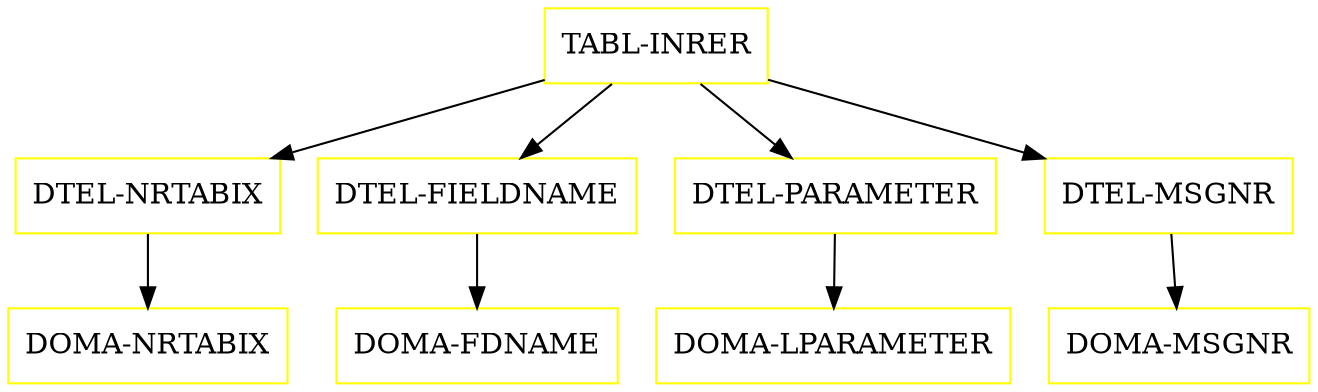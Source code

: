 digraph G {
  "TABL-INRER" [shape=box,color=yellow];
  "DTEL-NRTABIX" [shape=box,color=yellow,URL="./DTEL_NRTABIX.html"];
  "DOMA-NRTABIX" [shape=box,color=yellow,URL="./DOMA_NRTABIX.html"];
  "DTEL-FIELDNAME" [shape=box,color=yellow,URL="./DTEL_FIELDNAME.html"];
  "DOMA-FDNAME" [shape=box,color=yellow,URL="./DOMA_FDNAME.html"];
  "DTEL-PARAMETER" [shape=box,color=yellow,URL="./DTEL_PARAMETER.html"];
  "DOMA-LPARAMETER" [shape=box,color=yellow,URL="./DOMA_LPARAMETER.html"];
  "DTEL-MSGNR" [shape=box,color=yellow,URL="./DTEL_MSGNR.html"];
  "DOMA-MSGNR" [shape=box,color=yellow,URL="./DOMA_MSGNR.html"];
  "TABL-INRER" -> "DTEL-MSGNR";
  "TABL-INRER" -> "DTEL-PARAMETER";
  "TABL-INRER" -> "DTEL-FIELDNAME";
  "TABL-INRER" -> "DTEL-NRTABIX";
  "DTEL-NRTABIX" -> "DOMA-NRTABIX";
  "DTEL-FIELDNAME" -> "DOMA-FDNAME";
  "DTEL-PARAMETER" -> "DOMA-LPARAMETER";
  "DTEL-MSGNR" -> "DOMA-MSGNR";
}
